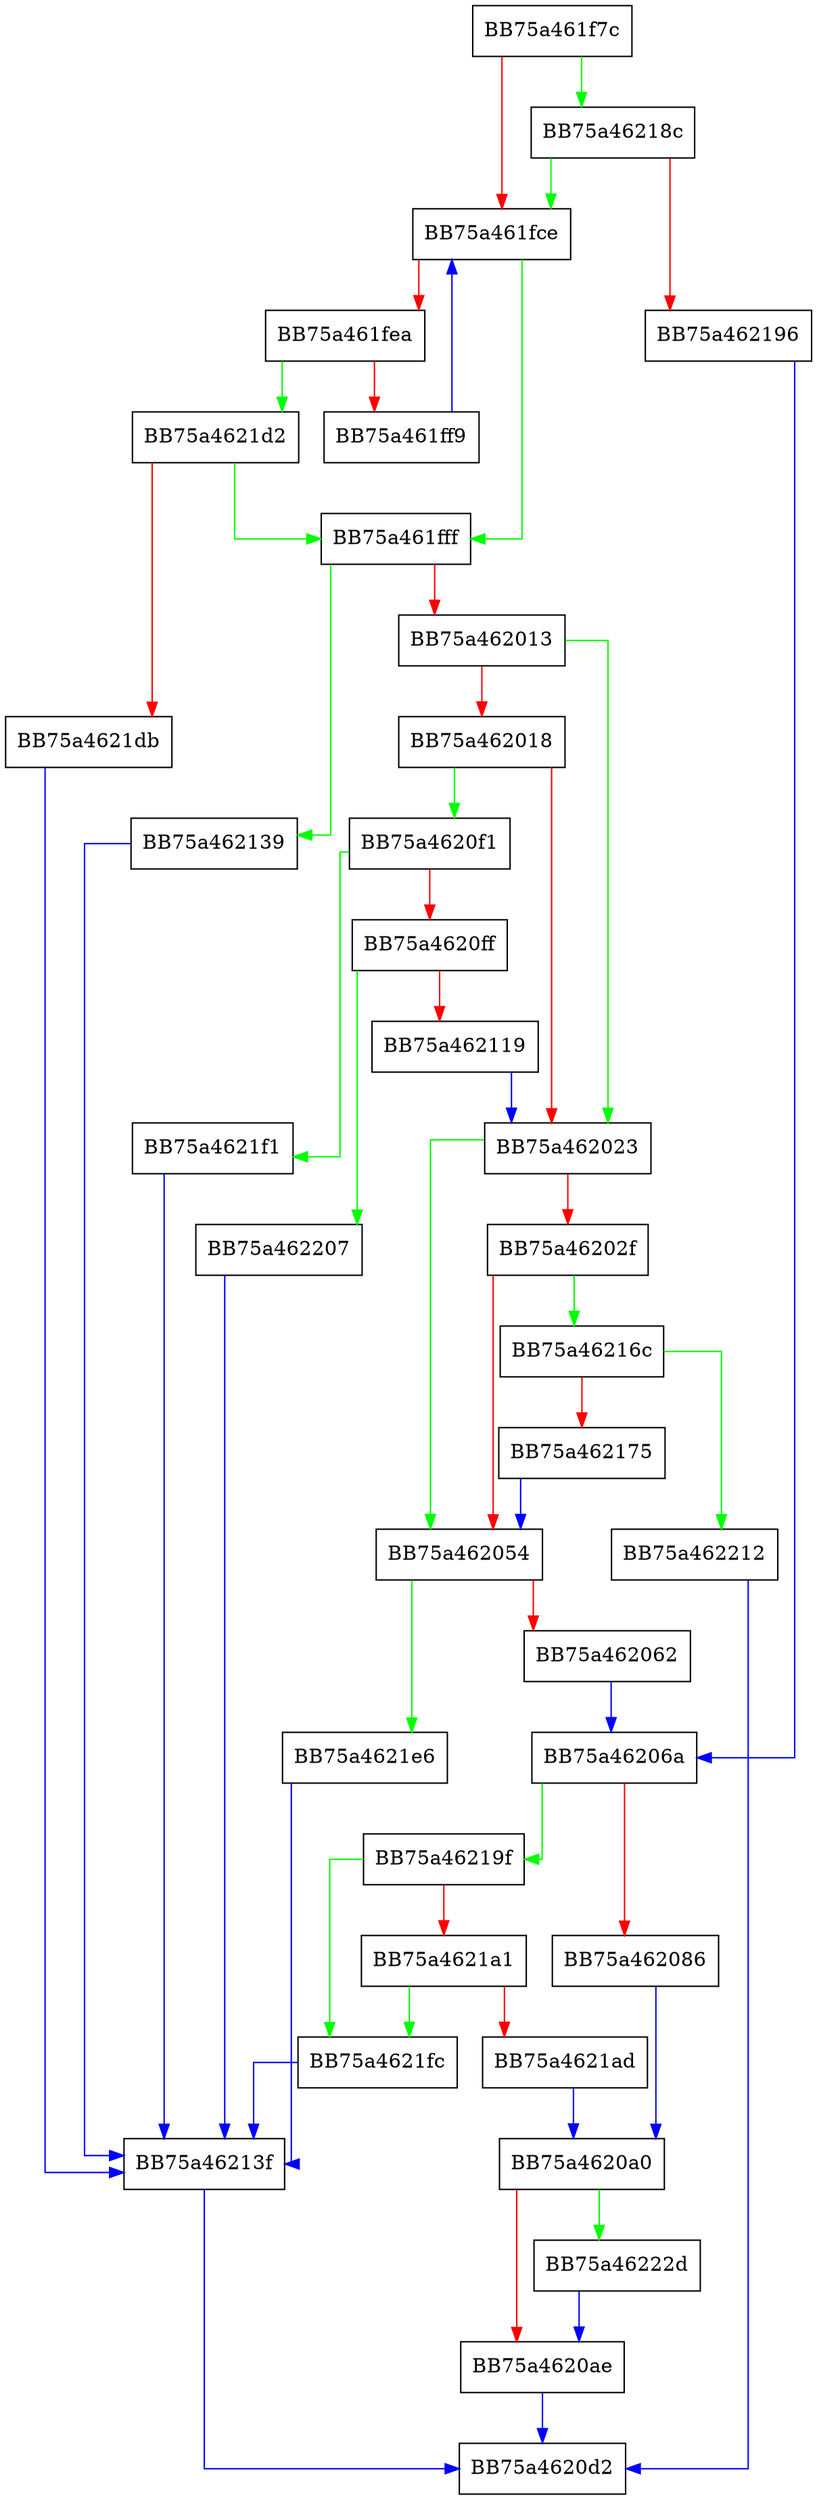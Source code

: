 digraph freeSpace {
  node [shape="box"];
  graph [splines=ortho];
  BB75a461f7c -> BB75a46218c [color="green"];
  BB75a461f7c -> BB75a461fce [color="red"];
  BB75a461fce -> BB75a461fff [color="green"];
  BB75a461fce -> BB75a461fea [color="red"];
  BB75a461fea -> BB75a4621d2 [color="green"];
  BB75a461fea -> BB75a461ff9 [color="red"];
  BB75a461ff9 -> BB75a461fce [color="blue"];
  BB75a461fff -> BB75a462139 [color="green"];
  BB75a461fff -> BB75a462013 [color="red"];
  BB75a462013 -> BB75a462023 [color="green"];
  BB75a462013 -> BB75a462018 [color="red"];
  BB75a462018 -> BB75a4620f1 [color="green"];
  BB75a462018 -> BB75a462023 [color="red"];
  BB75a462023 -> BB75a462054 [color="green"];
  BB75a462023 -> BB75a46202f [color="red"];
  BB75a46202f -> BB75a46216c [color="green"];
  BB75a46202f -> BB75a462054 [color="red"];
  BB75a462054 -> BB75a4621e6 [color="green"];
  BB75a462054 -> BB75a462062 [color="red"];
  BB75a462062 -> BB75a46206a [color="blue"];
  BB75a46206a -> BB75a46219f [color="green"];
  BB75a46206a -> BB75a462086 [color="red"];
  BB75a462086 -> BB75a4620a0 [color="blue"];
  BB75a4620a0 -> BB75a46222d [color="green"];
  BB75a4620a0 -> BB75a4620ae [color="red"];
  BB75a4620ae -> BB75a4620d2 [color="blue"];
  BB75a4620f1 -> BB75a4621f1 [color="green"];
  BB75a4620f1 -> BB75a4620ff [color="red"];
  BB75a4620ff -> BB75a462207 [color="green"];
  BB75a4620ff -> BB75a462119 [color="red"];
  BB75a462119 -> BB75a462023 [color="blue"];
  BB75a462139 -> BB75a46213f [color="blue"];
  BB75a46213f -> BB75a4620d2 [color="blue"];
  BB75a46216c -> BB75a462212 [color="green"];
  BB75a46216c -> BB75a462175 [color="red"];
  BB75a462175 -> BB75a462054 [color="blue"];
  BB75a46218c -> BB75a461fce [color="green"];
  BB75a46218c -> BB75a462196 [color="red"];
  BB75a462196 -> BB75a46206a [color="blue"];
  BB75a46219f -> BB75a4621fc [color="green"];
  BB75a46219f -> BB75a4621a1 [color="red"];
  BB75a4621a1 -> BB75a4621fc [color="green"];
  BB75a4621a1 -> BB75a4621ad [color="red"];
  BB75a4621ad -> BB75a4620a0 [color="blue"];
  BB75a4621d2 -> BB75a461fff [color="green"];
  BB75a4621d2 -> BB75a4621db [color="red"];
  BB75a4621db -> BB75a46213f [color="blue"];
  BB75a4621e6 -> BB75a46213f [color="blue"];
  BB75a4621f1 -> BB75a46213f [color="blue"];
  BB75a4621fc -> BB75a46213f [color="blue"];
  BB75a462207 -> BB75a46213f [color="blue"];
  BB75a462212 -> BB75a4620d2 [color="blue"];
  BB75a46222d -> BB75a4620ae [color="blue"];
}